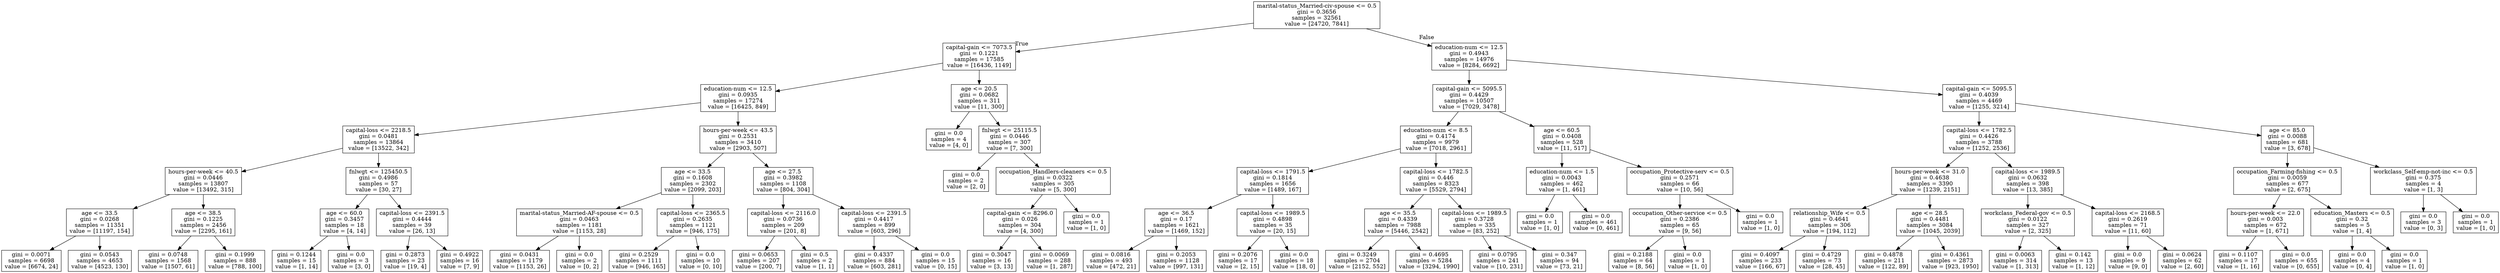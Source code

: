 digraph Tree {
node [shape=box] ;
0 [label="marital-status_Married-civ-spouse <= 0.5\ngini = 0.3656\nsamples = 32561\nvalue = [24720, 7841]"] ;
1 [label="capital-gain <= 7073.5\ngini = 0.1221\nsamples = 17585\nvalue = [16436, 1149]"] ;
0 -> 1 [labeldistance=2.5, labelangle=45, headlabel="True"] ;
2 [label="education-num <= 12.5\ngini = 0.0935\nsamples = 17274\nvalue = [16425, 849]"] ;
1 -> 2 ;
3 [label="capital-loss <= 2218.5\ngini = 0.0481\nsamples = 13864\nvalue = [13522, 342]"] ;
2 -> 3 ;
4 [label="hours-per-week <= 40.5\ngini = 0.0446\nsamples = 13807\nvalue = [13492, 315]"] ;
3 -> 4 ;
5 [label="age <= 33.5\ngini = 0.0268\nsamples = 11351\nvalue = [11197, 154]"] ;
4 -> 5 ;
6 [label="gini = 0.0071\nsamples = 6698\nvalue = [6674, 24]"] ;
5 -> 6 ;
7 [label="gini = 0.0543\nsamples = 4653\nvalue = [4523, 130]"] ;
5 -> 7 ;
8 [label="age <= 38.5\ngini = 0.1225\nsamples = 2456\nvalue = [2295, 161]"] ;
4 -> 8 ;
9 [label="gini = 0.0748\nsamples = 1568\nvalue = [1507, 61]"] ;
8 -> 9 ;
10 [label="gini = 0.1999\nsamples = 888\nvalue = [788, 100]"] ;
8 -> 10 ;
11 [label="fnlwgt <= 125450.5\ngini = 0.4986\nsamples = 57\nvalue = [30, 27]"] ;
3 -> 11 ;
12 [label="age <= 60.0\ngini = 0.3457\nsamples = 18\nvalue = [4, 14]"] ;
11 -> 12 ;
13 [label="gini = 0.1244\nsamples = 15\nvalue = [1, 14]"] ;
12 -> 13 ;
14 [label="gini = 0.0\nsamples = 3\nvalue = [3, 0]"] ;
12 -> 14 ;
15 [label="capital-loss <= 2391.5\ngini = 0.4444\nsamples = 39\nvalue = [26, 13]"] ;
11 -> 15 ;
16 [label="gini = 0.2873\nsamples = 23\nvalue = [19, 4]"] ;
15 -> 16 ;
17 [label="gini = 0.4922\nsamples = 16\nvalue = [7, 9]"] ;
15 -> 17 ;
18 [label="hours-per-week <= 43.5\ngini = 0.2531\nsamples = 3410\nvalue = [2903, 507]"] ;
2 -> 18 ;
19 [label="age <= 33.5\ngini = 0.1608\nsamples = 2302\nvalue = [2099, 203]"] ;
18 -> 19 ;
20 [label="marital-status_Married-AF-spouse <= 0.5\ngini = 0.0463\nsamples = 1181\nvalue = [1153, 28]"] ;
19 -> 20 ;
21 [label="gini = 0.0431\nsamples = 1179\nvalue = [1153, 26]"] ;
20 -> 21 ;
22 [label="gini = 0.0\nsamples = 2\nvalue = [0, 2]"] ;
20 -> 22 ;
23 [label="capital-loss <= 2365.5\ngini = 0.2635\nsamples = 1121\nvalue = [946, 175]"] ;
19 -> 23 ;
24 [label="gini = 0.2529\nsamples = 1111\nvalue = [946, 165]"] ;
23 -> 24 ;
25 [label="gini = 0.0\nsamples = 10\nvalue = [0, 10]"] ;
23 -> 25 ;
26 [label="age <= 27.5\ngini = 0.3982\nsamples = 1108\nvalue = [804, 304]"] ;
18 -> 26 ;
27 [label="capital-loss <= 2116.0\ngini = 0.0736\nsamples = 209\nvalue = [201, 8]"] ;
26 -> 27 ;
28 [label="gini = 0.0653\nsamples = 207\nvalue = [200, 7]"] ;
27 -> 28 ;
29 [label="gini = 0.5\nsamples = 2\nvalue = [1, 1]"] ;
27 -> 29 ;
30 [label="capital-loss <= 2391.5\ngini = 0.4417\nsamples = 899\nvalue = [603, 296]"] ;
26 -> 30 ;
31 [label="gini = 0.4337\nsamples = 884\nvalue = [603, 281]"] ;
30 -> 31 ;
32 [label="gini = 0.0\nsamples = 15\nvalue = [0, 15]"] ;
30 -> 32 ;
33 [label="age <= 20.5\ngini = 0.0682\nsamples = 311\nvalue = [11, 300]"] ;
1 -> 33 ;
34 [label="gini = 0.0\nsamples = 4\nvalue = [4, 0]"] ;
33 -> 34 ;
35 [label="fnlwgt <= 25115.5\ngini = 0.0446\nsamples = 307\nvalue = [7, 300]"] ;
33 -> 35 ;
36 [label="gini = 0.0\nsamples = 2\nvalue = [2, 0]"] ;
35 -> 36 ;
37 [label="occupation_Handlers-cleaners <= 0.5\ngini = 0.0322\nsamples = 305\nvalue = [5, 300]"] ;
35 -> 37 ;
38 [label="capital-gain <= 8296.0\ngini = 0.026\nsamples = 304\nvalue = [4, 300]"] ;
37 -> 38 ;
39 [label="gini = 0.3047\nsamples = 16\nvalue = [3, 13]"] ;
38 -> 39 ;
40 [label="gini = 0.0069\nsamples = 288\nvalue = [1, 287]"] ;
38 -> 40 ;
41 [label="gini = 0.0\nsamples = 1\nvalue = [1, 0]"] ;
37 -> 41 ;
42 [label="education-num <= 12.5\ngini = 0.4943\nsamples = 14976\nvalue = [8284, 6692]"] ;
0 -> 42 [labeldistance=2.5, labelangle=-45, headlabel="False"] ;
43 [label="capital-gain <= 5095.5\ngini = 0.4429\nsamples = 10507\nvalue = [7029, 3478]"] ;
42 -> 43 ;
44 [label="education-num <= 8.5\ngini = 0.4174\nsamples = 9979\nvalue = [7018, 2961]"] ;
43 -> 44 ;
45 [label="capital-loss <= 1791.5\ngini = 0.1814\nsamples = 1656\nvalue = [1489, 167]"] ;
44 -> 45 ;
46 [label="age <= 36.5\ngini = 0.17\nsamples = 1621\nvalue = [1469, 152]"] ;
45 -> 46 ;
47 [label="gini = 0.0816\nsamples = 493\nvalue = [472, 21]"] ;
46 -> 47 ;
48 [label="gini = 0.2053\nsamples = 1128\nvalue = [997, 131]"] ;
46 -> 48 ;
49 [label="capital-loss <= 1989.5\ngini = 0.4898\nsamples = 35\nvalue = [20, 15]"] ;
45 -> 49 ;
50 [label="gini = 0.2076\nsamples = 17\nvalue = [2, 15]"] ;
49 -> 50 ;
51 [label="gini = 0.0\nsamples = 18\nvalue = [18, 0]"] ;
49 -> 51 ;
52 [label="capital-loss <= 1782.5\ngini = 0.446\nsamples = 8323\nvalue = [5529, 2794]"] ;
44 -> 52 ;
53 [label="age <= 35.5\ngini = 0.4339\nsamples = 7988\nvalue = [5446, 2542]"] ;
52 -> 53 ;
54 [label="gini = 0.3249\nsamples = 2704\nvalue = [2152, 552]"] ;
53 -> 54 ;
55 [label="gini = 0.4695\nsamples = 5284\nvalue = [3294, 1990]"] ;
53 -> 55 ;
56 [label="capital-loss <= 1989.5\ngini = 0.3728\nsamples = 335\nvalue = [83, 252]"] ;
52 -> 56 ;
57 [label="gini = 0.0795\nsamples = 241\nvalue = [10, 231]"] ;
56 -> 57 ;
58 [label="gini = 0.347\nsamples = 94\nvalue = [73, 21]"] ;
56 -> 58 ;
59 [label="age <= 60.5\ngini = 0.0408\nsamples = 528\nvalue = [11, 517]"] ;
43 -> 59 ;
60 [label="education-num <= 1.5\ngini = 0.0043\nsamples = 462\nvalue = [1, 461]"] ;
59 -> 60 ;
61 [label="gini = 0.0\nsamples = 1\nvalue = [1, 0]"] ;
60 -> 61 ;
62 [label="gini = 0.0\nsamples = 461\nvalue = [0, 461]"] ;
60 -> 62 ;
63 [label="occupation_Protective-serv <= 0.5\ngini = 0.2571\nsamples = 66\nvalue = [10, 56]"] ;
59 -> 63 ;
64 [label="occupation_Other-service <= 0.5\ngini = 0.2386\nsamples = 65\nvalue = [9, 56]"] ;
63 -> 64 ;
65 [label="gini = 0.2188\nsamples = 64\nvalue = [8, 56]"] ;
64 -> 65 ;
66 [label="gini = 0.0\nsamples = 1\nvalue = [1, 0]"] ;
64 -> 66 ;
67 [label="gini = 0.0\nsamples = 1\nvalue = [1, 0]"] ;
63 -> 67 ;
68 [label="capital-gain <= 5095.5\ngini = 0.4039\nsamples = 4469\nvalue = [1255, 3214]"] ;
42 -> 68 ;
69 [label="capital-loss <= 1782.5\ngini = 0.4426\nsamples = 3788\nvalue = [1252, 2536]"] ;
68 -> 69 ;
70 [label="hours-per-week <= 31.0\ngini = 0.4638\nsamples = 3390\nvalue = [1239, 2151]"] ;
69 -> 70 ;
71 [label="relationship_Wife <= 0.5\ngini = 0.4641\nsamples = 306\nvalue = [194, 112]"] ;
70 -> 71 ;
72 [label="gini = 0.4097\nsamples = 233\nvalue = [166, 67]"] ;
71 -> 72 ;
73 [label="gini = 0.4729\nsamples = 73\nvalue = [28, 45]"] ;
71 -> 73 ;
74 [label="age <= 28.5\ngini = 0.4481\nsamples = 3084\nvalue = [1045, 2039]"] ;
70 -> 74 ;
75 [label="gini = 0.4878\nsamples = 211\nvalue = [122, 89]"] ;
74 -> 75 ;
76 [label="gini = 0.4361\nsamples = 2873\nvalue = [923, 1950]"] ;
74 -> 76 ;
77 [label="capital-loss <= 1989.5\ngini = 0.0632\nsamples = 398\nvalue = [13, 385]"] ;
69 -> 77 ;
78 [label="workclass_Federal-gov <= 0.5\ngini = 0.0122\nsamples = 327\nvalue = [2, 325]"] ;
77 -> 78 ;
79 [label="gini = 0.0063\nsamples = 314\nvalue = [1, 313]"] ;
78 -> 79 ;
80 [label="gini = 0.142\nsamples = 13\nvalue = [1, 12]"] ;
78 -> 80 ;
81 [label="capital-loss <= 2168.5\ngini = 0.2619\nsamples = 71\nvalue = [11, 60]"] ;
77 -> 81 ;
82 [label="gini = 0.0\nsamples = 9\nvalue = [9, 0]"] ;
81 -> 82 ;
83 [label="gini = 0.0624\nsamples = 62\nvalue = [2, 60]"] ;
81 -> 83 ;
84 [label="age <= 85.0\ngini = 0.0088\nsamples = 681\nvalue = [3, 678]"] ;
68 -> 84 ;
85 [label="occupation_Farming-fishing <= 0.5\ngini = 0.0059\nsamples = 677\nvalue = [2, 675]"] ;
84 -> 85 ;
86 [label="hours-per-week <= 22.0\ngini = 0.003\nsamples = 672\nvalue = [1, 671]"] ;
85 -> 86 ;
87 [label="gini = 0.1107\nsamples = 17\nvalue = [1, 16]"] ;
86 -> 87 ;
88 [label="gini = 0.0\nsamples = 655\nvalue = [0, 655]"] ;
86 -> 88 ;
89 [label="education_Masters <= 0.5\ngini = 0.32\nsamples = 5\nvalue = [1, 4]"] ;
85 -> 89 ;
90 [label="gini = 0.0\nsamples = 4\nvalue = [0, 4]"] ;
89 -> 90 ;
91 [label="gini = 0.0\nsamples = 1\nvalue = [1, 0]"] ;
89 -> 91 ;
92 [label="workclass_Self-emp-not-inc <= 0.5\ngini = 0.375\nsamples = 4\nvalue = [1, 3]"] ;
84 -> 92 ;
93 [label="gini = 0.0\nsamples = 3\nvalue = [0, 3]"] ;
92 -> 93 ;
94 [label="gini = 0.0\nsamples = 1\nvalue = [1, 0]"] ;
92 -> 94 ;
}